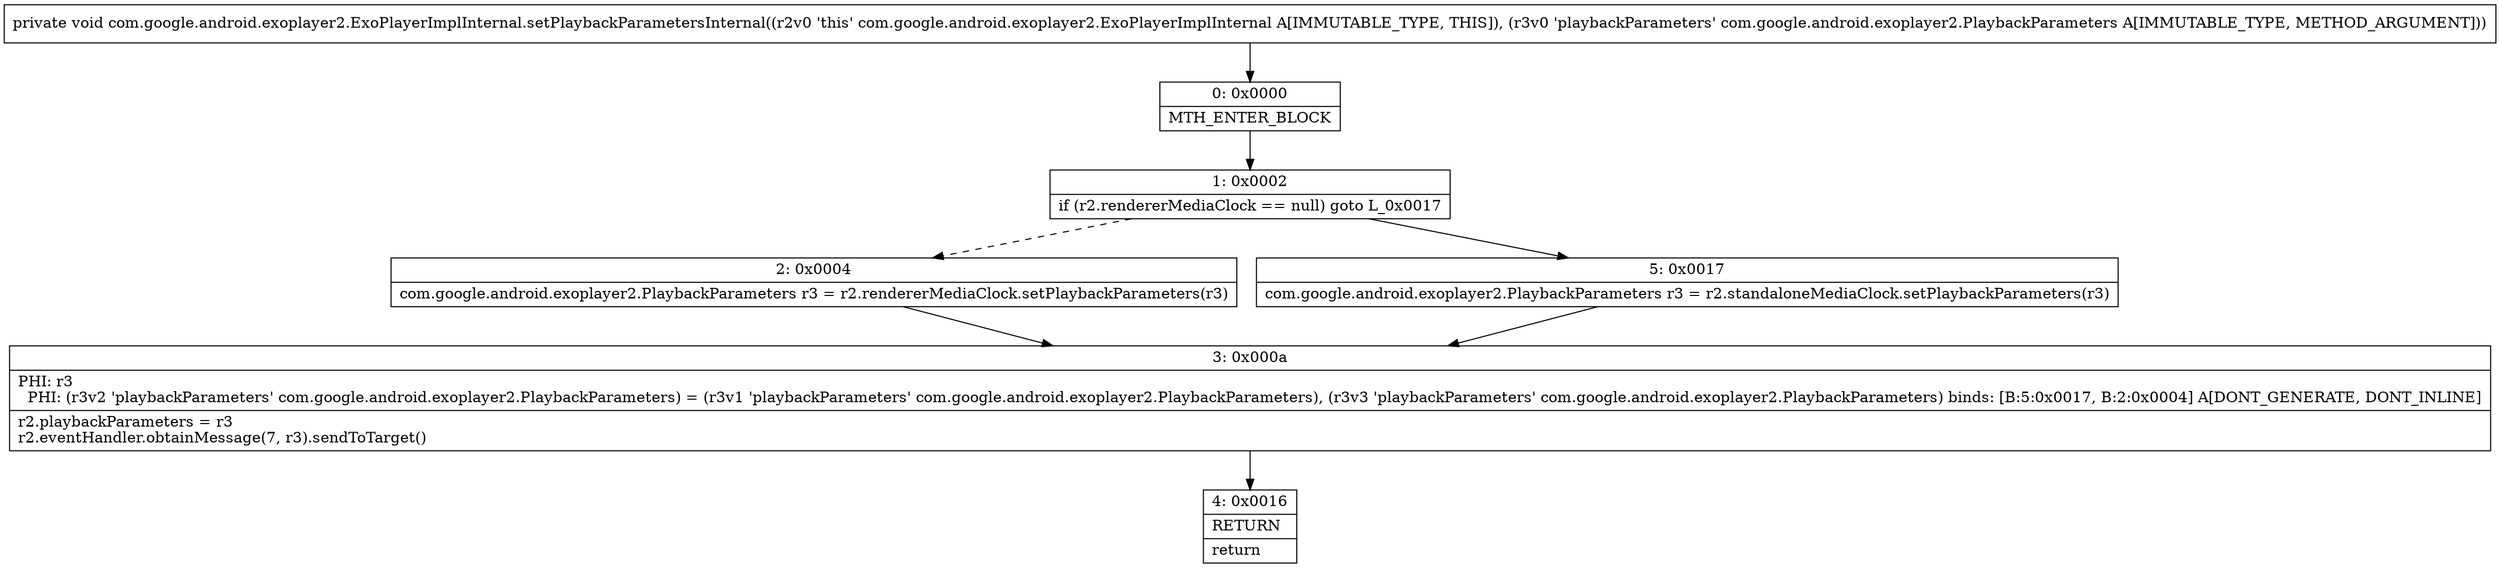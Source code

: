 digraph "CFG forcom.google.android.exoplayer2.ExoPlayerImplInternal.setPlaybackParametersInternal(Lcom\/google\/android\/exoplayer2\/PlaybackParameters;)V" {
Node_0 [shape=record,label="{0\:\ 0x0000|MTH_ENTER_BLOCK\l}"];
Node_1 [shape=record,label="{1\:\ 0x0002|if (r2.rendererMediaClock == null) goto L_0x0017\l}"];
Node_2 [shape=record,label="{2\:\ 0x0004|com.google.android.exoplayer2.PlaybackParameters r3 = r2.rendererMediaClock.setPlaybackParameters(r3)\l}"];
Node_3 [shape=record,label="{3\:\ 0x000a|PHI: r3 \l  PHI: (r3v2 'playbackParameters' com.google.android.exoplayer2.PlaybackParameters) = (r3v1 'playbackParameters' com.google.android.exoplayer2.PlaybackParameters), (r3v3 'playbackParameters' com.google.android.exoplayer2.PlaybackParameters) binds: [B:5:0x0017, B:2:0x0004] A[DONT_GENERATE, DONT_INLINE]\l|r2.playbackParameters = r3\lr2.eventHandler.obtainMessage(7, r3).sendToTarget()\l}"];
Node_4 [shape=record,label="{4\:\ 0x0016|RETURN\l|return\l}"];
Node_5 [shape=record,label="{5\:\ 0x0017|com.google.android.exoplayer2.PlaybackParameters r3 = r2.standaloneMediaClock.setPlaybackParameters(r3)\l}"];
MethodNode[shape=record,label="{private void com.google.android.exoplayer2.ExoPlayerImplInternal.setPlaybackParametersInternal((r2v0 'this' com.google.android.exoplayer2.ExoPlayerImplInternal A[IMMUTABLE_TYPE, THIS]), (r3v0 'playbackParameters' com.google.android.exoplayer2.PlaybackParameters A[IMMUTABLE_TYPE, METHOD_ARGUMENT])) }"];
MethodNode -> Node_0;
Node_0 -> Node_1;
Node_1 -> Node_2[style=dashed];
Node_1 -> Node_5;
Node_2 -> Node_3;
Node_3 -> Node_4;
Node_5 -> Node_3;
}

